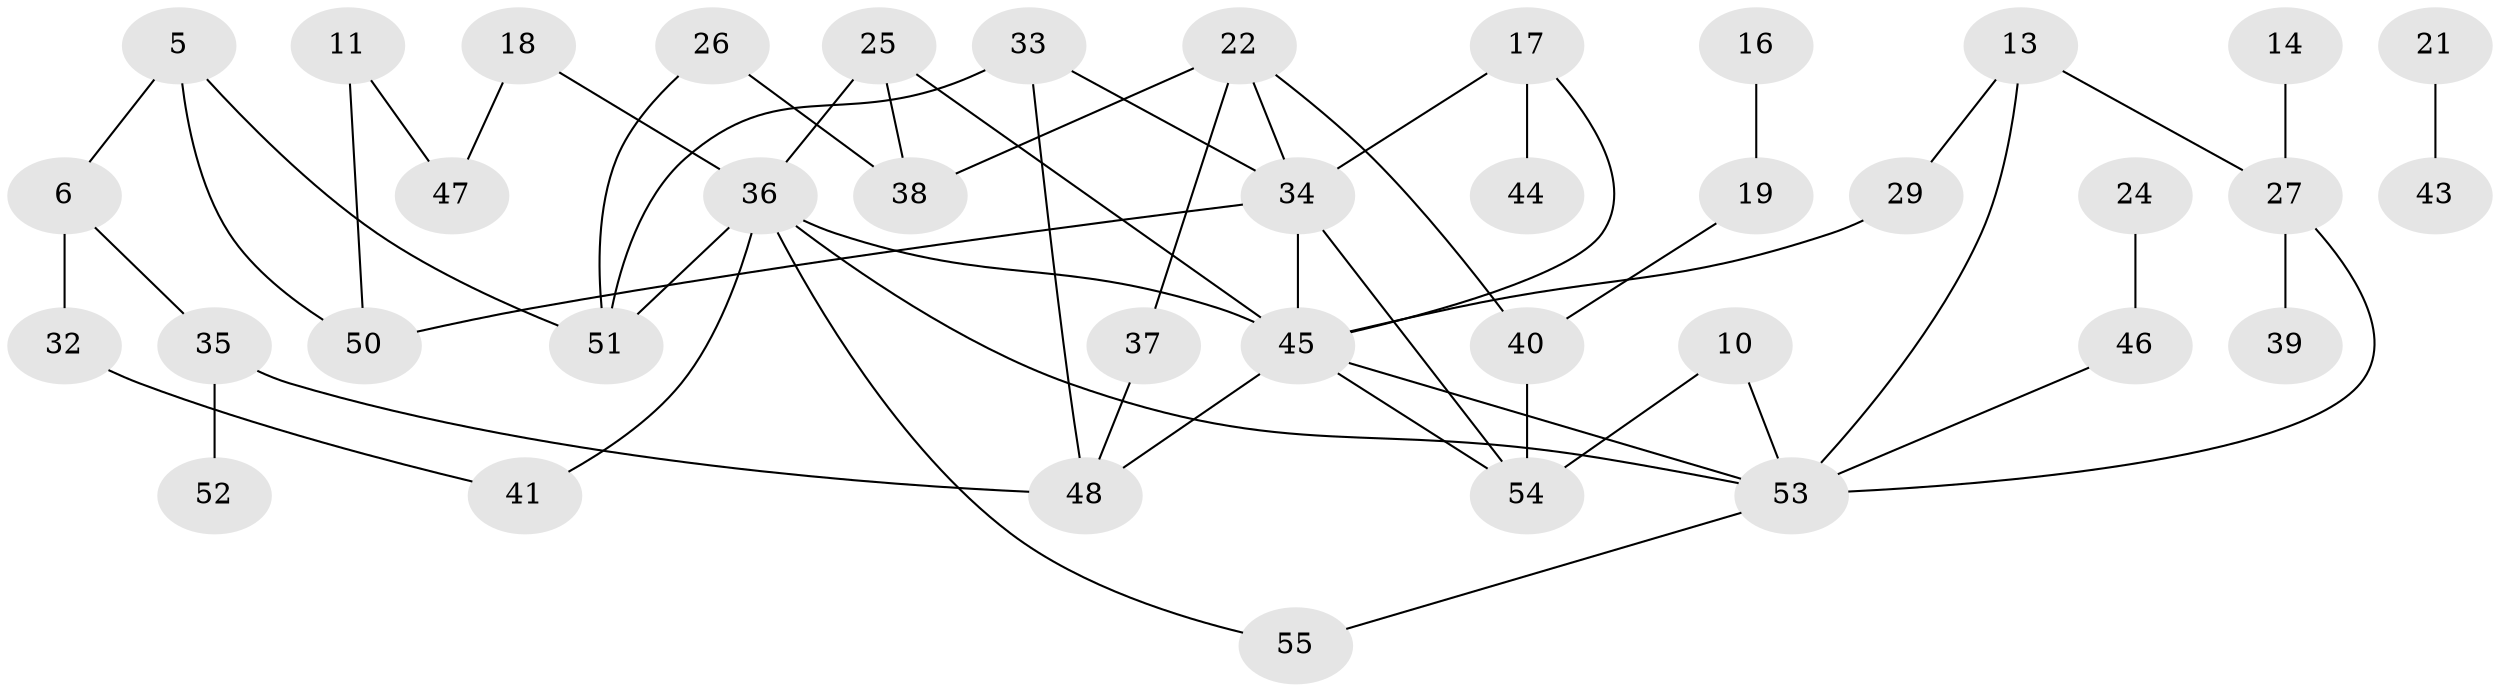 // original degree distribution, {3: 0.24770642201834864, 2: 0.3211009174311927, 0: 0.14678899082568808, 1: 0.1743119266055046, 6: 0.01834862385321101, 4: 0.07339449541284404, 7: 0.009174311926605505, 5: 0.009174311926605505}
// Generated by graph-tools (version 1.1) at 2025/00/03/09/25 03:00:41]
// undirected, 39 vertices, 55 edges
graph export_dot {
graph [start="1"]
  node [color=gray90,style=filled];
  5;
  6;
  10;
  11;
  13;
  14;
  16;
  17;
  18;
  19;
  21;
  22;
  24;
  25;
  26;
  27;
  29;
  32;
  33;
  34;
  35;
  36;
  37;
  38;
  39;
  40;
  41;
  43;
  44;
  45;
  46;
  47;
  48;
  50;
  51;
  52;
  53;
  54;
  55;
  5 -- 6 [weight=1.0];
  5 -- 50 [weight=1.0];
  5 -- 51 [weight=1.0];
  6 -- 32 [weight=1.0];
  6 -- 35 [weight=1.0];
  10 -- 53 [weight=1.0];
  10 -- 54 [weight=1.0];
  11 -- 47 [weight=1.0];
  11 -- 50 [weight=1.0];
  13 -- 27 [weight=1.0];
  13 -- 29 [weight=1.0];
  13 -- 53 [weight=1.0];
  14 -- 27 [weight=1.0];
  16 -- 19 [weight=2.0];
  17 -- 34 [weight=1.0];
  17 -- 44 [weight=1.0];
  17 -- 45 [weight=1.0];
  18 -- 36 [weight=1.0];
  18 -- 47 [weight=1.0];
  19 -- 40 [weight=1.0];
  21 -- 43 [weight=1.0];
  22 -- 34 [weight=1.0];
  22 -- 37 [weight=1.0];
  22 -- 38 [weight=1.0];
  22 -- 40 [weight=1.0];
  24 -- 46 [weight=1.0];
  25 -- 36 [weight=1.0];
  25 -- 38 [weight=1.0];
  25 -- 45 [weight=1.0];
  26 -- 38 [weight=1.0];
  26 -- 51 [weight=1.0];
  27 -- 39 [weight=1.0];
  27 -- 53 [weight=1.0];
  29 -- 45 [weight=1.0];
  32 -- 41 [weight=1.0];
  33 -- 34 [weight=1.0];
  33 -- 48 [weight=1.0];
  33 -- 51 [weight=1.0];
  34 -- 45 [weight=1.0];
  34 -- 50 [weight=1.0];
  34 -- 54 [weight=1.0];
  35 -- 48 [weight=1.0];
  35 -- 52 [weight=1.0];
  36 -- 41 [weight=1.0];
  36 -- 45 [weight=1.0];
  36 -- 51 [weight=1.0];
  36 -- 53 [weight=1.0];
  36 -- 55 [weight=1.0];
  37 -- 48 [weight=1.0];
  40 -- 54 [weight=2.0];
  45 -- 48 [weight=1.0];
  45 -- 53 [weight=1.0];
  45 -- 54 [weight=1.0];
  46 -- 53 [weight=2.0];
  53 -- 55 [weight=1.0];
}
